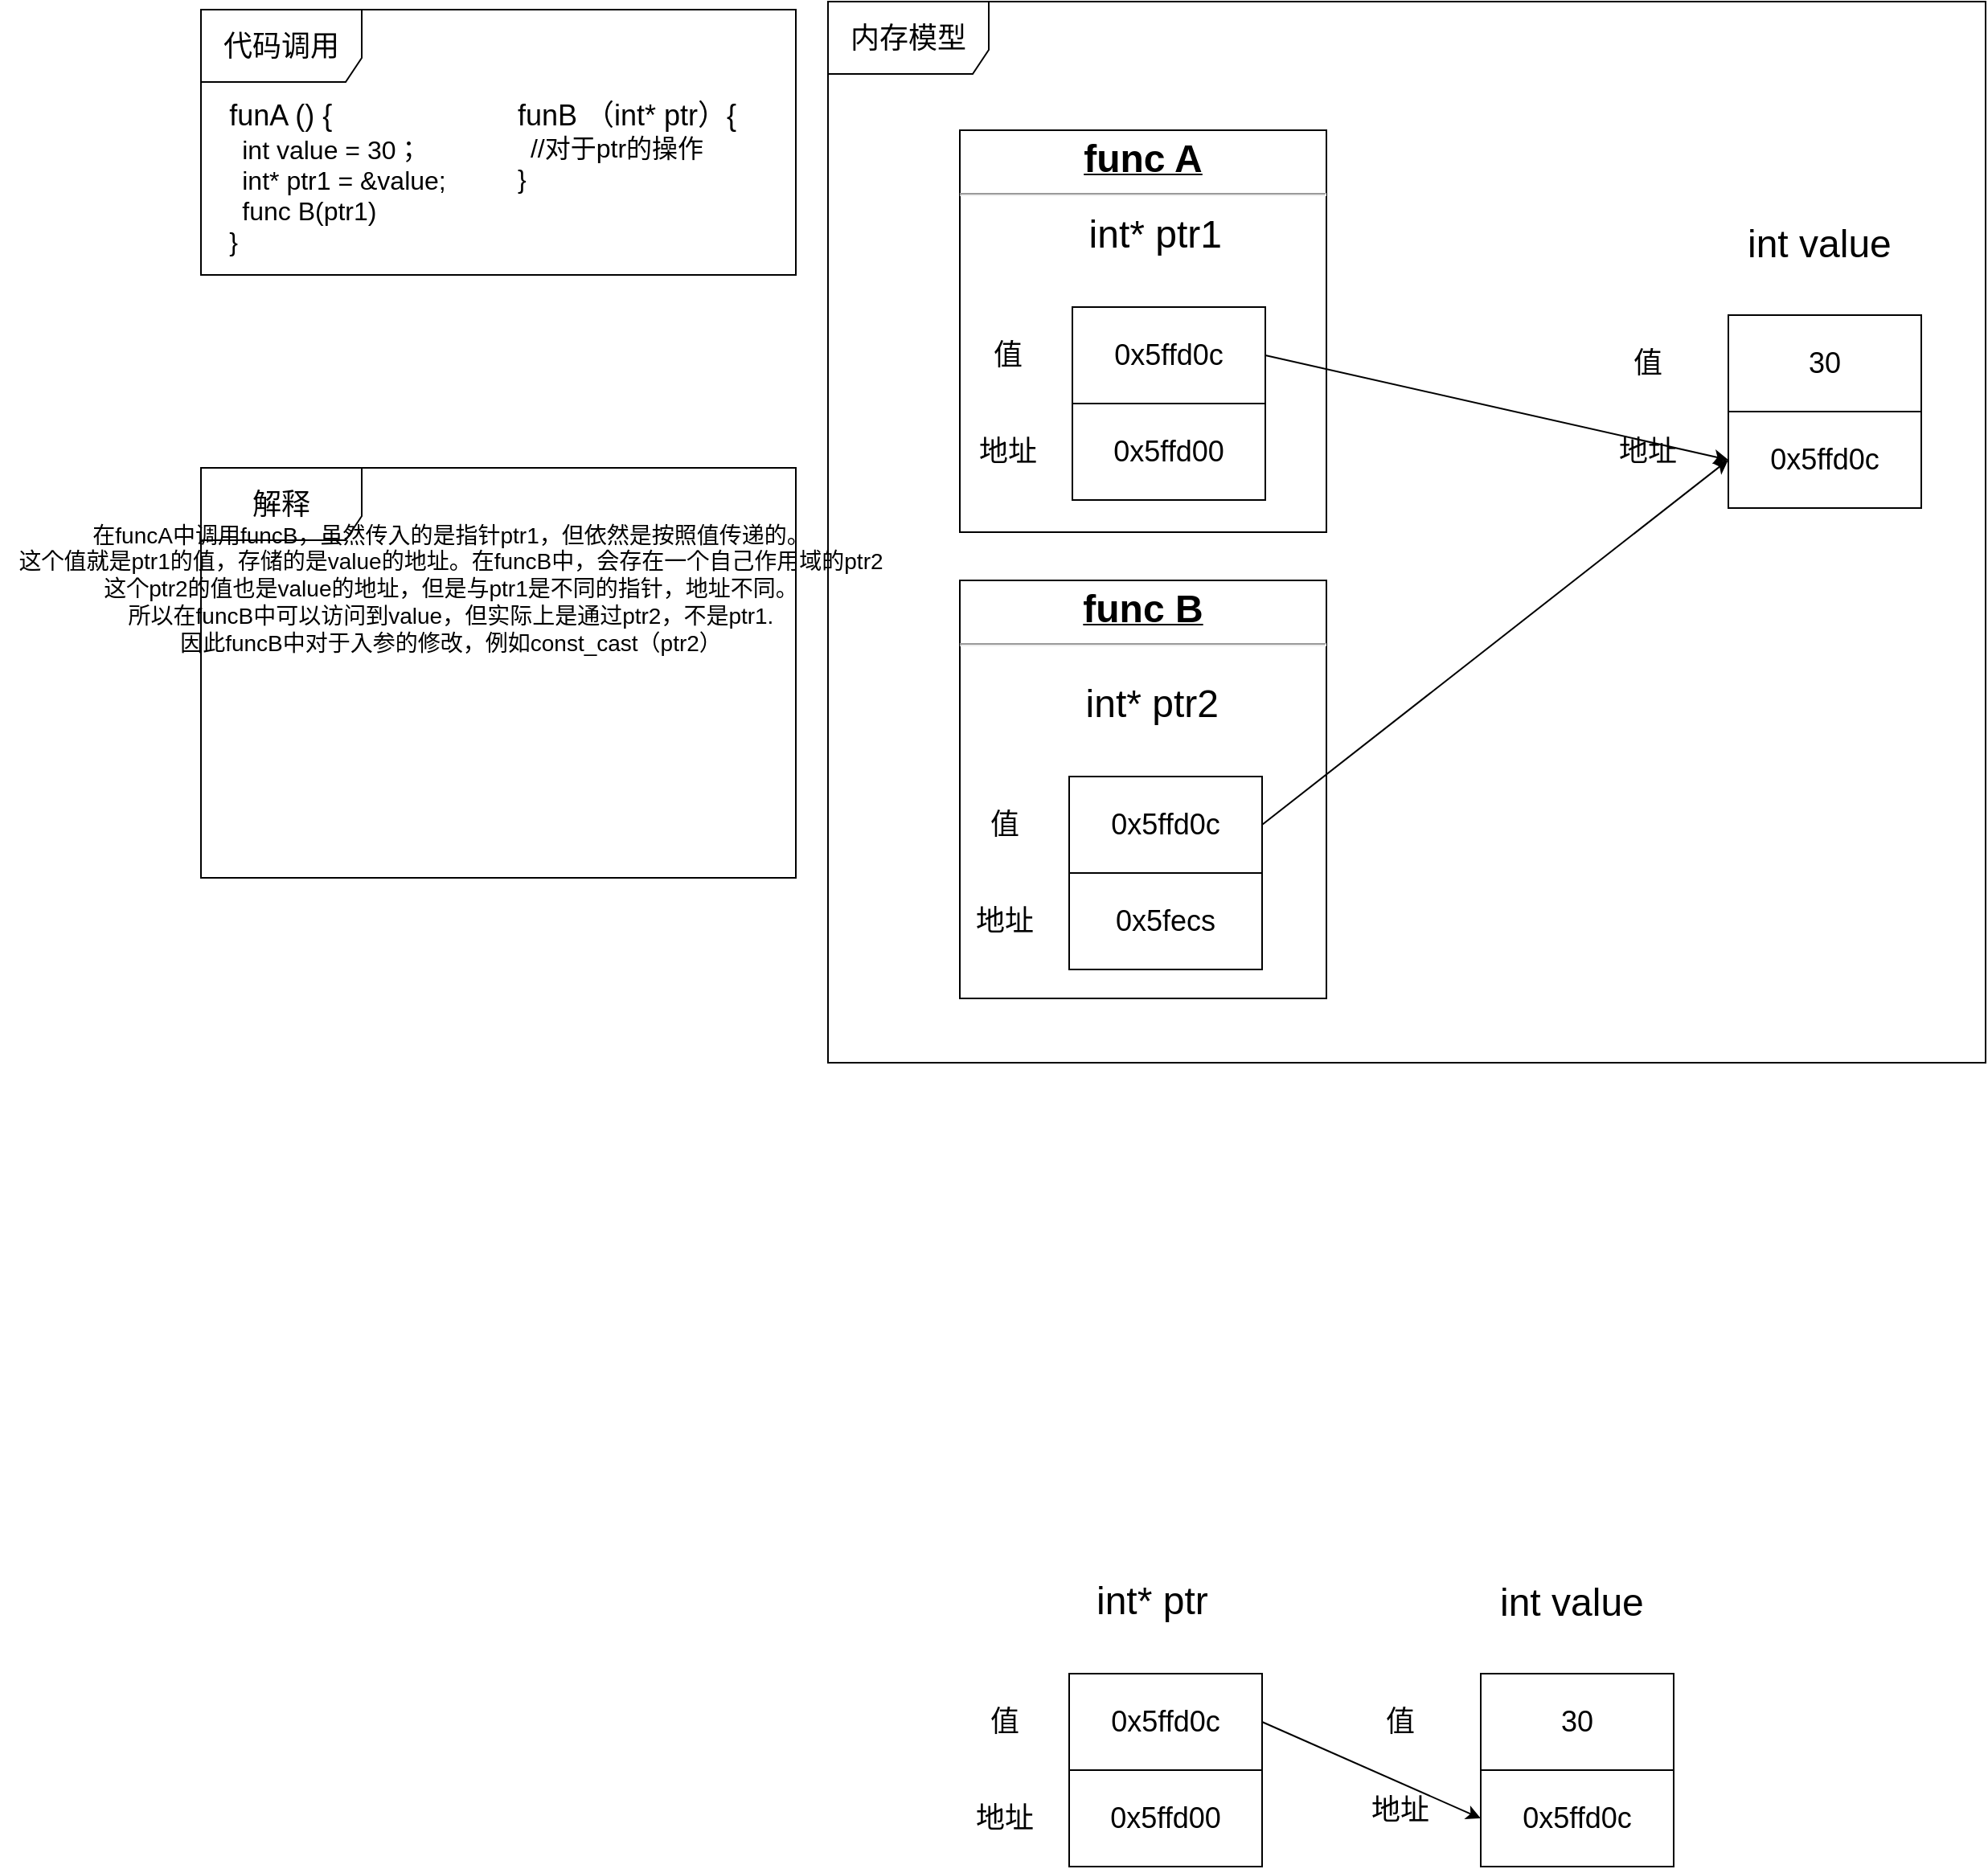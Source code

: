 <mxfile version="22.1.21" type="github">
  <diagram name="Page-1" id="QuwvO9uDsyVGFcdLYQu6">
    <mxGraphModel dx="2774" dy="2106" grid="1" gridSize="10" guides="1" tooltips="1" connect="1" arrows="1" fold="1" page="1" pageScale="1" pageWidth="700" pageHeight="1000" math="0" shadow="0">
      <root>
        <mxCell id="0" />
        <mxCell id="1" parent="0" />
        <mxCell id="ggYNHEp2pcA3ipd51Krq-24" value="&lt;p style=&quot;margin:0px;margin-top:4px;text-align:center;text-decoration:underline;&quot;&gt;&lt;b&gt;&lt;font style=&quot;font-size: 24px;&quot;&gt;func B&lt;/font&gt;&lt;/b&gt;&lt;/p&gt;&lt;hr&gt;&lt;p style=&quot;margin:0px;margin-left:8px;&quot;&gt;&lt;br&gt;&lt;/p&gt;" style="verticalAlign=top;align=left;overflow=fill;fontSize=12;fontFamily=Helvetica;html=1;whiteSpace=wrap;" vertex="1" parent="1">
          <mxGeometry x="82" y="-280" width="228" height="260" as="geometry" />
        </mxCell>
        <mxCell id="ggYNHEp2pcA3ipd51Krq-21" value="&lt;p style=&quot;margin:0px;margin-top:4px;text-align:center;text-decoration:underline;&quot;&gt;&lt;b&gt;&lt;font style=&quot;font-size: 24px;&quot;&gt;func A&lt;/font&gt;&lt;/b&gt;&lt;/p&gt;&lt;hr&gt;&lt;p style=&quot;margin:0px;margin-left:8px;&quot;&gt;&lt;br&gt;&lt;/p&gt;" style="verticalAlign=top;align=left;overflow=fill;fontSize=12;fontFamily=Helvetica;html=1;whiteSpace=wrap;" vertex="1" parent="1">
          <mxGeometry x="82" y="-560" width="228" height="250" as="geometry" />
        </mxCell>
        <mxCell id="I0OJYPrT1LQy-Y8b94d--1" value="&lt;font style=&quot;font-size: 18px;&quot;&gt;0x5ffd0c&lt;/font&gt;" style="rounded=0;whiteSpace=wrap;html=1;" parent="1" vertex="1">
          <mxGeometry x="150" y="400" width="120" height="60" as="geometry" />
        </mxCell>
        <mxCell id="I0OJYPrT1LQy-Y8b94d--2" value="&lt;font style=&quot;font-size: 18px;&quot;&gt;0x5ffd00&lt;/font&gt;" style="rounded=0;whiteSpace=wrap;html=1;" parent="1" vertex="1">
          <mxGeometry x="150" y="460" width="120" height="60" as="geometry" />
        </mxCell>
        <mxCell id="I0OJYPrT1LQy-Y8b94d--3" value="&lt;font style=&quot;font-size: 18px;&quot;&gt;30&lt;/font&gt;" style="rounded=0;whiteSpace=wrap;html=1;" parent="1" vertex="1">
          <mxGeometry x="406" y="400" width="120" height="60" as="geometry" />
        </mxCell>
        <mxCell id="I0OJYPrT1LQy-Y8b94d--4" value="&lt;font style=&quot;font-size: 18px;&quot;&gt;0x5ffd0c&lt;/font&gt;" style="rounded=0;whiteSpace=wrap;html=1;" parent="1" vertex="1">
          <mxGeometry x="406" y="460" width="120" height="60" as="geometry" />
        </mxCell>
        <mxCell id="I0OJYPrT1LQy-Y8b94d--5" value="&lt;font style=&quot;font-size: 24px;&quot;&gt;int* ptr&amp;nbsp;&lt;/font&gt;" style="text;html=1;strokeColor=none;fillColor=none;align=center;verticalAlign=middle;whiteSpace=wrap;rounded=0;" parent="1" vertex="1">
          <mxGeometry x="150" y="340" width="110" height="30" as="geometry" />
        </mxCell>
        <mxCell id="I0OJYPrT1LQy-Y8b94d--6" value="&lt;font style=&quot;font-size: 18px;&quot;&gt;地址&lt;/font&gt;" style="text;html=1;strokeColor=none;fillColor=none;align=center;verticalAlign=middle;whiteSpace=wrap;rounded=0;" parent="1" vertex="1">
          <mxGeometry x="80" y="475" width="60" height="30" as="geometry" />
        </mxCell>
        <mxCell id="I0OJYPrT1LQy-Y8b94d--7" value="&lt;font style=&quot;font-size: 18px;&quot;&gt;值&lt;/font&gt;" style="text;html=1;strokeColor=none;fillColor=none;align=center;verticalAlign=middle;whiteSpace=wrap;rounded=0;" parent="1" vertex="1">
          <mxGeometry x="80" y="415" width="60" height="30" as="geometry" />
        </mxCell>
        <mxCell id="I0OJYPrT1LQy-Y8b94d--8" value="&lt;font style=&quot;font-size: 18px;&quot;&gt;值&lt;/font&gt;" style="text;html=1;strokeColor=none;fillColor=none;align=center;verticalAlign=middle;whiteSpace=wrap;rounded=0;" parent="1" vertex="1">
          <mxGeometry x="326" y="415" width="60" height="30" as="geometry" />
        </mxCell>
        <mxCell id="I0OJYPrT1LQy-Y8b94d--9" value="&lt;font style=&quot;font-size: 18px;&quot;&gt;地址&lt;/font&gt;" style="text;html=1;strokeColor=none;fillColor=none;align=center;verticalAlign=middle;whiteSpace=wrap;rounded=0;" parent="1" vertex="1">
          <mxGeometry x="326" y="470" width="60" height="30" as="geometry" />
        </mxCell>
        <mxCell id="I0OJYPrT1LQy-Y8b94d--10" value="&lt;font style=&quot;font-size: 24px;&quot;&gt;int value&lt;/font&gt;" style="text;whiteSpace=wrap;html=1;" parent="1" vertex="1">
          <mxGeometry x="416" y="335" width="100" height="40" as="geometry" />
        </mxCell>
        <mxCell id="ggYNHEp2pcA3ipd51Krq-1" value="" style="endArrow=classic;html=1;rounded=0;exitX=1;exitY=0.5;exitDx=0;exitDy=0;entryX=0;entryY=0.5;entryDx=0;entryDy=0;" edge="1" parent="1" source="I0OJYPrT1LQy-Y8b94d--1" target="I0OJYPrT1LQy-Y8b94d--4">
          <mxGeometry width="50" height="50" relative="1" as="geometry">
            <mxPoint x="250" y="360" as="sourcePoint" />
            <mxPoint x="490" y="360" as="targetPoint" />
          </mxGeometry>
        </mxCell>
        <mxCell id="ggYNHEp2pcA3ipd51Krq-2" value="&lt;font style=&quot;font-size: 18px;&quot;&gt;0x5ffd0c&lt;/font&gt;" style="rounded=0;whiteSpace=wrap;html=1;" vertex="1" parent="1">
          <mxGeometry x="152" y="-450" width="120" height="60" as="geometry" />
        </mxCell>
        <mxCell id="ggYNHEp2pcA3ipd51Krq-3" value="&lt;font style=&quot;font-size: 18px;&quot;&gt;0x5ffd00&lt;/font&gt;" style="rounded=0;whiteSpace=wrap;html=1;" vertex="1" parent="1">
          <mxGeometry x="152" y="-390" width="120" height="60" as="geometry" />
        </mxCell>
        <mxCell id="ggYNHEp2pcA3ipd51Krq-4" value="&lt;font style=&quot;font-size: 18px;&quot;&gt;30&lt;/font&gt;" style="rounded=0;whiteSpace=wrap;html=1;" vertex="1" parent="1">
          <mxGeometry x="560" y="-445" width="120" height="60" as="geometry" />
        </mxCell>
        <mxCell id="ggYNHEp2pcA3ipd51Krq-5" value="&lt;font style=&quot;font-size: 18px;&quot;&gt;0x5ffd0c&lt;/font&gt;" style="rounded=0;whiteSpace=wrap;html=1;" vertex="1" parent="1">
          <mxGeometry x="560" y="-385" width="120" height="60" as="geometry" />
        </mxCell>
        <mxCell id="ggYNHEp2pcA3ipd51Krq-6" value="&lt;font style=&quot;font-size: 24px;&quot;&gt;int* ptr1&amp;nbsp;&lt;/font&gt;" style="text;html=1;strokeColor=none;fillColor=none;align=center;verticalAlign=middle;whiteSpace=wrap;rounded=0;" vertex="1" parent="1">
          <mxGeometry x="152" y="-510" width="110" height="30" as="geometry" />
        </mxCell>
        <mxCell id="ggYNHEp2pcA3ipd51Krq-7" value="&lt;font style=&quot;font-size: 18px;&quot;&gt;地址&lt;/font&gt;" style="text;html=1;strokeColor=none;fillColor=none;align=center;verticalAlign=middle;whiteSpace=wrap;rounded=0;" vertex="1" parent="1">
          <mxGeometry x="82" y="-375" width="60" height="30" as="geometry" />
        </mxCell>
        <mxCell id="ggYNHEp2pcA3ipd51Krq-8" value="&lt;font style=&quot;font-size: 18px;&quot;&gt;值&lt;/font&gt;" style="text;html=1;strokeColor=none;fillColor=none;align=center;verticalAlign=middle;whiteSpace=wrap;rounded=0;" vertex="1" parent="1">
          <mxGeometry x="82" y="-435" width="60" height="30" as="geometry" />
        </mxCell>
        <mxCell id="ggYNHEp2pcA3ipd51Krq-9" value="&lt;font style=&quot;font-size: 18px;&quot;&gt;值&lt;/font&gt;" style="text;html=1;strokeColor=none;fillColor=none;align=center;verticalAlign=middle;whiteSpace=wrap;rounded=0;" vertex="1" parent="1">
          <mxGeometry x="480" y="-430" width="60" height="30" as="geometry" />
        </mxCell>
        <mxCell id="ggYNHEp2pcA3ipd51Krq-10" value="&lt;font style=&quot;font-size: 18px;&quot;&gt;地址&lt;/font&gt;" style="text;html=1;strokeColor=none;fillColor=none;align=center;verticalAlign=middle;whiteSpace=wrap;rounded=0;" vertex="1" parent="1">
          <mxGeometry x="480" y="-375" width="60" height="30" as="geometry" />
        </mxCell>
        <mxCell id="ggYNHEp2pcA3ipd51Krq-11" value="&lt;font style=&quot;font-size: 24px;&quot;&gt;int value&lt;/font&gt;" style="text;whiteSpace=wrap;html=1;" vertex="1" parent="1">
          <mxGeometry x="570" y="-510" width="100" height="40" as="geometry" />
        </mxCell>
        <mxCell id="ggYNHEp2pcA3ipd51Krq-12" value="" style="endArrow=classic;html=1;rounded=0;exitX=1;exitY=0.5;exitDx=0;exitDy=0;entryX=0;entryY=0.5;entryDx=0;entryDy=0;" edge="1" parent="1" source="ggYNHEp2pcA3ipd51Krq-2" target="ggYNHEp2pcA3ipd51Krq-5">
          <mxGeometry width="50" height="50" relative="1" as="geometry">
            <mxPoint x="252" y="-490" as="sourcePoint" />
            <mxPoint x="492" y="-490" as="targetPoint" />
          </mxGeometry>
        </mxCell>
        <mxCell id="ggYNHEp2pcA3ipd51Krq-13" value="&lt;font style=&quot;font-size: 18px;&quot;&gt;0x5ffd0c&lt;/font&gt;" style="rounded=0;whiteSpace=wrap;html=1;" vertex="1" parent="1">
          <mxGeometry x="150" y="-158" width="120" height="60" as="geometry" />
        </mxCell>
        <mxCell id="ggYNHEp2pcA3ipd51Krq-14" value="&lt;font style=&quot;font-size: 18px;&quot;&gt;0x5fecs&lt;/font&gt;" style="rounded=0;whiteSpace=wrap;html=1;" vertex="1" parent="1">
          <mxGeometry x="150" y="-98" width="120" height="60" as="geometry" />
        </mxCell>
        <mxCell id="ggYNHEp2pcA3ipd51Krq-15" value="&lt;font style=&quot;font-size: 24px;&quot;&gt;int* ptr2&amp;nbsp;&lt;/font&gt;" style="text;html=1;strokeColor=none;fillColor=none;align=center;verticalAlign=middle;whiteSpace=wrap;rounded=0;" vertex="1" parent="1">
          <mxGeometry x="150" y="-218" width="110" height="30" as="geometry" />
        </mxCell>
        <mxCell id="ggYNHEp2pcA3ipd51Krq-16" value="&lt;font style=&quot;font-size: 18px;&quot;&gt;地址&lt;/font&gt;" style="text;html=1;strokeColor=none;fillColor=none;align=center;verticalAlign=middle;whiteSpace=wrap;rounded=0;" vertex="1" parent="1">
          <mxGeometry x="80" y="-83" width="60" height="30" as="geometry" />
        </mxCell>
        <mxCell id="ggYNHEp2pcA3ipd51Krq-17" value="&lt;font style=&quot;font-size: 18px;&quot;&gt;值&lt;/font&gt;" style="text;html=1;strokeColor=none;fillColor=none;align=center;verticalAlign=middle;whiteSpace=wrap;rounded=0;" vertex="1" parent="1">
          <mxGeometry x="80" y="-143" width="60" height="30" as="geometry" />
        </mxCell>
        <mxCell id="ggYNHEp2pcA3ipd51Krq-18" value="" style="endArrow=classic;html=1;rounded=0;exitX=1;exitY=0.5;exitDx=0;exitDy=0;entryX=0;entryY=0.5;entryDx=0;entryDy=0;" edge="1" parent="1" source="ggYNHEp2pcA3ipd51Krq-13" target="ggYNHEp2pcA3ipd51Krq-5">
          <mxGeometry width="50" height="50" relative="1" as="geometry">
            <mxPoint x="282" y="-410" as="sourcePoint" />
            <mxPoint x="820" y="-345" as="targetPoint" />
          </mxGeometry>
        </mxCell>
        <mxCell id="ggYNHEp2pcA3ipd51Krq-26" value="&lt;font style=&quot;font-size: 18px;&quot;&gt;代码调用&lt;/font&gt;" style="shape=umlFrame;whiteSpace=wrap;html=1;pointerEvents=0;width=100;height=45;" vertex="1" parent="1">
          <mxGeometry x="-390" y="-635" width="370" height="165" as="geometry" />
        </mxCell>
        <mxCell id="ggYNHEp2pcA3ipd51Krq-27" value="&lt;font style=&quot;font-size: 18px;&quot;&gt;内存模型&lt;/font&gt;" style="shape=umlFrame;whiteSpace=wrap;html=1;pointerEvents=0;width=100;height=45;" vertex="1" parent="1">
          <mxGeometry y="-640" width="720" height="660" as="geometry" />
        </mxCell>
        <mxCell id="ggYNHEp2pcA3ipd51Krq-28" value="&lt;font style=&quot;font-size: 18px;&quot;&gt;解释&lt;/font&gt;" style="shape=umlFrame;whiteSpace=wrap;html=1;pointerEvents=0;width=100;height=45;" vertex="1" parent="1">
          <mxGeometry x="-390" y="-350" width="370" height="255" as="geometry" />
        </mxCell>
        <mxCell id="ggYNHEp2pcA3ipd51Krq-29" value="&lt;font style=&quot;font-size: 14px;&quot;&gt;在funcA中调用funcB，虽然传入的是指针ptr1，但依然是按照值传递的。&lt;br&gt;这个值就是ptr1的值，存储的是value的地址。在funcB中，会存在一个自己作用域的ptr2&lt;br&gt;这个ptr2的值也是value的地址，但是与ptr1是不同的指针，地址不同。&lt;br&gt;所以在funcB中可以访问到value，但实际上是通过ptr2，不是ptr1.&lt;br&gt;因此funcB中对于入参的修改，例如const_cast（ptr2）&lt;br&gt;&lt;/font&gt;" style="text;html=1;align=center;verticalAlign=middle;resizable=0;points=[];autosize=1;strokeColor=none;fillColor=none;" vertex="1" parent="1">
          <mxGeometry x="-515" y="-325" width="560" height="100" as="geometry" />
        </mxCell>
        <mxCell id="ggYNHEp2pcA3ipd51Krq-31" value="&lt;div style=&quot;text-align: left;&quot;&gt;&lt;span style=&quot;font-size: 18px; background-color: initial;&quot;&gt;funA () {&lt;/span&gt;&lt;/div&gt;&lt;p style=&quot;border-color: var(--border-color); text-align: left; margin: 0px 0px 0px 8px;&quot;&gt;&lt;font style=&quot;border-color: var(--border-color);&quot; size=&quot;3&quot;&gt;int value = 30；&lt;/font&gt;&lt;/p&gt;&lt;p style=&quot;border-color: var(--border-color); text-align: left; margin: 0px 0px 0px 8px;&quot;&gt;&lt;font style=&quot;border-color: var(--border-color);&quot; size=&quot;3&quot;&gt;int* ptr1 = &amp;amp;value;&lt;br style=&quot;border-color: var(--border-color);&quot;&gt;&lt;/font&gt;&lt;/p&gt;&lt;p style=&quot;border-color: var(--border-color); text-align: left; margin: 0px 0px 0px 8px;&quot;&gt;&lt;font style=&quot;border-color: var(--border-color);&quot; size=&quot;3&quot;&gt;func B(ptr1)&lt;/font&gt;&lt;/p&gt;&lt;font style=&quot;border-color: var(--border-color);&quot; size=&quot;3&quot;&gt;&lt;div style=&quot;text-align: left;&quot;&gt;&lt;span style=&quot;background-color: initial;&quot;&gt;}&lt;/span&gt;&lt;/div&gt;&lt;/font&gt;" style="text;html=1;strokeColor=none;fillColor=none;align=center;verticalAlign=middle;whiteSpace=wrap;rounded=0;" vertex="1" parent="1">
          <mxGeometry x="-380" y="-580" width="150" height="100" as="geometry" />
        </mxCell>
        <mxCell id="ggYNHEp2pcA3ipd51Krq-32" value="&lt;div style=&quot;text-align: left;&quot;&gt;&lt;span style=&quot;font-size: 18px; background-color: initial;&quot;&gt;funB （int* ptr）{&lt;/span&gt;&lt;/div&gt;&lt;p style=&quot;border-color: var(--border-color); text-align: left; margin: 0px 0px 0px 8px;&quot;&gt;&lt;font size=&quot;3&quot;&gt;//对于ptr的操作&lt;/font&gt;&lt;/p&gt;&lt;font style=&quot;border-color: var(--border-color);&quot; size=&quot;3&quot;&gt;&lt;div style=&quot;text-align: left;&quot;&gt;&lt;span style=&quot;background-color: initial;&quot;&gt;}&lt;/span&gt;&lt;/div&gt;&lt;/font&gt;" style="text;html=1;strokeColor=none;fillColor=none;align=center;verticalAlign=middle;whiteSpace=wrap;rounded=0;" vertex="1" parent="1">
          <mxGeometry x="-210" y="-600" width="170" height="100" as="geometry" />
        </mxCell>
      </root>
    </mxGraphModel>
  </diagram>
</mxfile>
